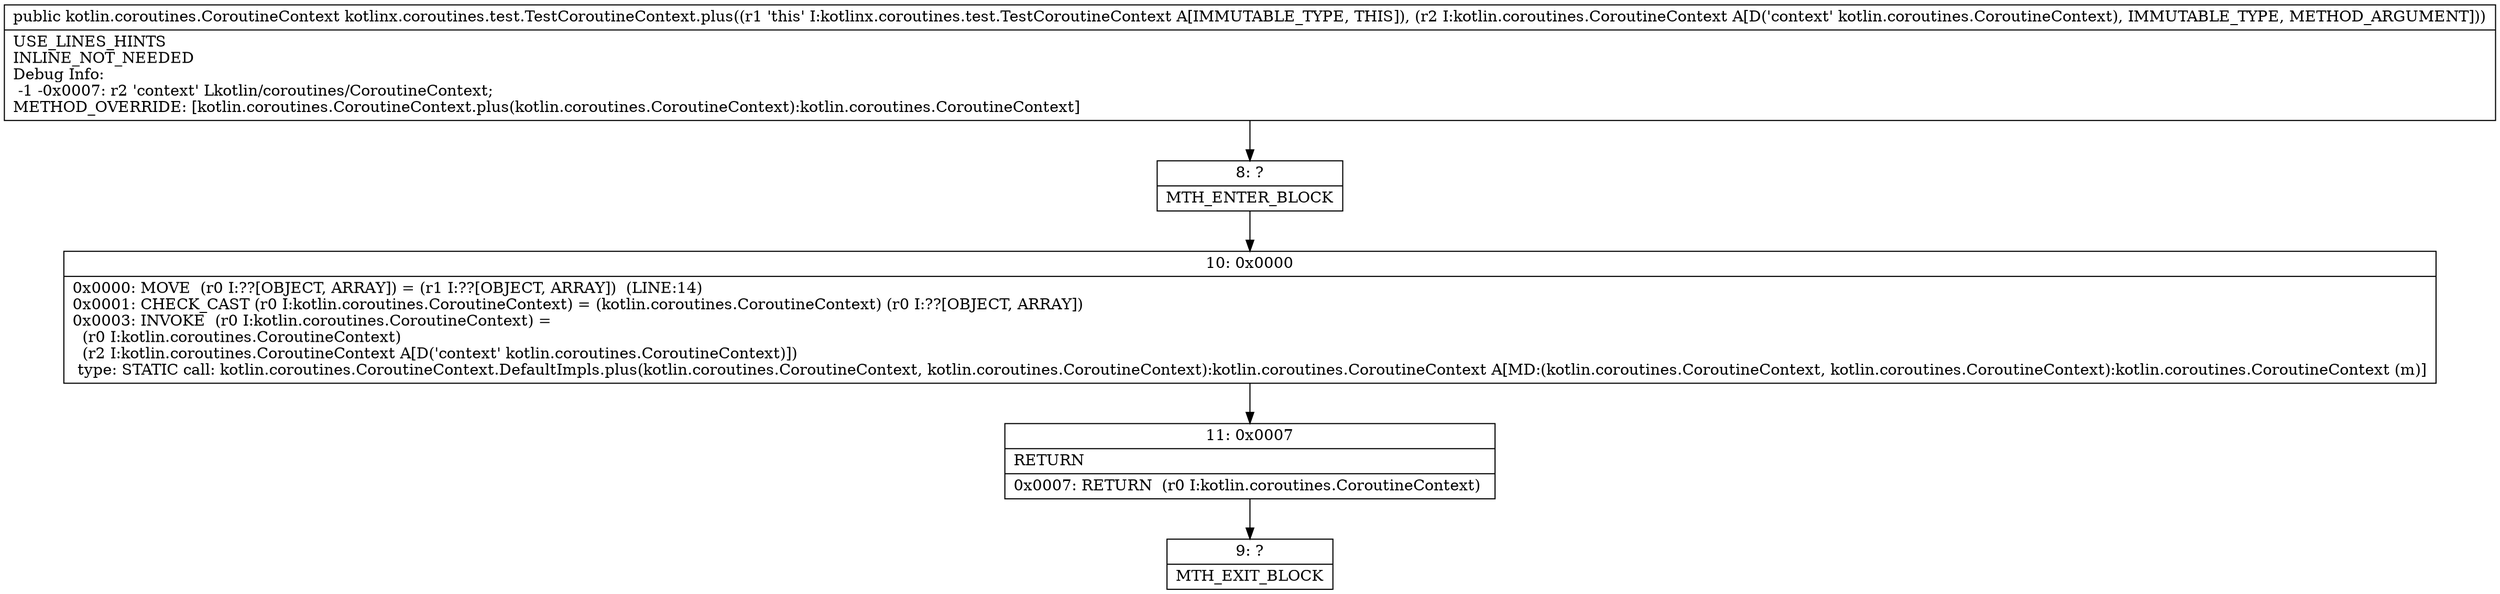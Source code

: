 digraph "CFG forkotlinx.coroutines.test.TestCoroutineContext.plus(Lkotlin\/coroutines\/CoroutineContext;)Lkotlin\/coroutines\/CoroutineContext;" {
Node_8 [shape=record,label="{8\:\ ?|MTH_ENTER_BLOCK\l}"];
Node_10 [shape=record,label="{10\:\ 0x0000|0x0000: MOVE  (r0 I:??[OBJECT, ARRAY]) = (r1 I:??[OBJECT, ARRAY])  (LINE:14)\l0x0001: CHECK_CAST (r0 I:kotlin.coroutines.CoroutineContext) = (kotlin.coroutines.CoroutineContext) (r0 I:??[OBJECT, ARRAY]) \l0x0003: INVOKE  (r0 I:kotlin.coroutines.CoroutineContext) = \l  (r0 I:kotlin.coroutines.CoroutineContext)\l  (r2 I:kotlin.coroutines.CoroutineContext A[D('context' kotlin.coroutines.CoroutineContext)])\l type: STATIC call: kotlin.coroutines.CoroutineContext.DefaultImpls.plus(kotlin.coroutines.CoroutineContext, kotlin.coroutines.CoroutineContext):kotlin.coroutines.CoroutineContext A[MD:(kotlin.coroutines.CoroutineContext, kotlin.coroutines.CoroutineContext):kotlin.coroutines.CoroutineContext (m)]\l}"];
Node_11 [shape=record,label="{11\:\ 0x0007|RETURN\l|0x0007: RETURN  (r0 I:kotlin.coroutines.CoroutineContext) \l}"];
Node_9 [shape=record,label="{9\:\ ?|MTH_EXIT_BLOCK\l}"];
MethodNode[shape=record,label="{public kotlin.coroutines.CoroutineContext kotlinx.coroutines.test.TestCoroutineContext.plus((r1 'this' I:kotlinx.coroutines.test.TestCoroutineContext A[IMMUTABLE_TYPE, THIS]), (r2 I:kotlin.coroutines.CoroutineContext A[D('context' kotlin.coroutines.CoroutineContext), IMMUTABLE_TYPE, METHOD_ARGUMENT]))  | USE_LINES_HINTS\lINLINE_NOT_NEEDED\lDebug Info:\l  \-1 \-0x0007: r2 'context' Lkotlin\/coroutines\/CoroutineContext;\lMETHOD_OVERRIDE: [kotlin.coroutines.CoroutineContext.plus(kotlin.coroutines.CoroutineContext):kotlin.coroutines.CoroutineContext]\l}"];
MethodNode -> Node_8;Node_8 -> Node_10;
Node_10 -> Node_11;
Node_11 -> Node_9;
}

